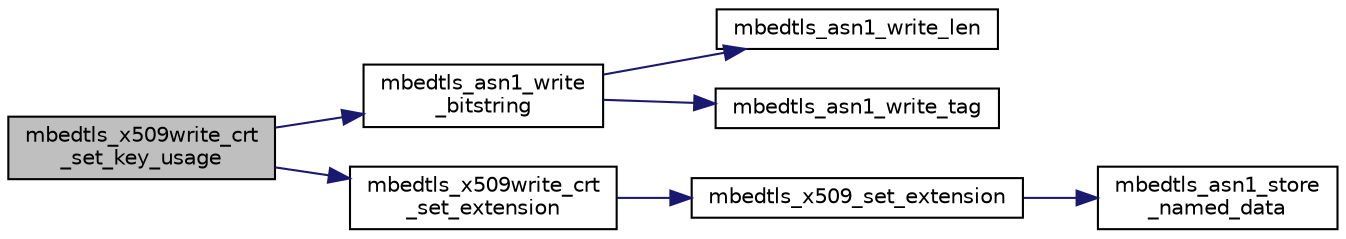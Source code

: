 digraph "mbedtls_x509write_crt_set_key_usage"
{
 // LATEX_PDF_SIZE
  edge [fontname="Helvetica",fontsize="10",labelfontname="Helvetica",labelfontsize="10"];
  node [fontname="Helvetica",fontsize="10",shape=record];
  rankdir="LR";
  Node1 [label="mbedtls_x509write_crt\l_set_key_usage",height=0.2,width=0.4,color="black", fillcolor="grey75", style="filled", fontcolor="black",tooltip="Set the Key Usage Extension flags (e.g. MBEDTLS_X509_KU_DIGITAL_SIGNATURE | MBEDTLS_X509_KU_KEY_CERT_..."];
  Node1 -> Node2 [color="midnightblue",fontsize="10",style="solid",fontname="Helvetica"];
  Node2 [label="mbedtls_asn1_write\l_bitstring",height=0.2,width=0.4,color="black", fillcolor="white", style="filled",URL="$d7/d40/asn1write_8c.html#a3198221d6169d22d72e6a166043f40c5",tooltip="Write a bitstring tag (#MBEDTLS_ASN1_BIT_STRING) and value in ASN.1 format."];
  Node2 -> Node3 [color="midnightblue",fontsize="10",style="solid",fontname="Helvetica"];
  Node3 [label="mbedtls_asn1_write_len",height=0.2,width=0.4,color="black", fillcolor="white", style="filled",URL="$d7/d40/asn1write_8c.html#a7fe6f4cdba05081bff484a7b286108df",tooltip="Write a length field in ASN.1 format."];
  Node2 -> Node4 [color="midnightblue",fontsize="10",style="solid",fontname="Helvetica"];
  Node4 [label="mbedtls_asn1_write_tag",height=0.2,width=0.4,color="black", fillcolor="white", style="filled",URL="$d7/d40/asn1write_8c.html#a2247b80bd02e2981dc26ce62ffbb1859",tooltip="Write an ASN.1 tag in ASN.1 format."];
  Node1 -> Node5 [color="midnightblue",fontsize="10",style="solid",fontname="Helvetica"];
  Node5 [label="mbedtls_x509write_crt\l_set_extension",height=0.2,width=0.4,color="black", fillcolor="white", style="filled",URL="$da/dc4/group__x509__module.html#ga57804fd223bfd8601bdc76550385a50b",tooltip="Generic function to add to or replace an extension in the CRT."];
  Node5 -> Node6 [color="midnightblue",fontsize="10",style="solid",fontname="Helvetica"];
  Node6 [label="mbedtls_x509_set_extension",height=0.2,width=0.4,color="black", fillcolor="white", style="filled",URL="$da/dc4/group__x509__module.html#ga33fbc6a4a09d4503e7d7a7c5f6124a5d",tooltip=" "];
  Node6 -> Node7 [color="midnightblue",fontsize="10",style="solid",fontname="Helvetica"];
  Node7 [label="mbedtls_asn1_store\l_named_data",height=0.2,width=0.4,color="black", fillcolor="white", style="filled",URL="$d7/d40/asn1write_8c.html#a86638727704fef60ef62f425824b5ea0",tooltip="Create or find a specific named_data entry for writing in a sequence or list based on the OID...."];
}
